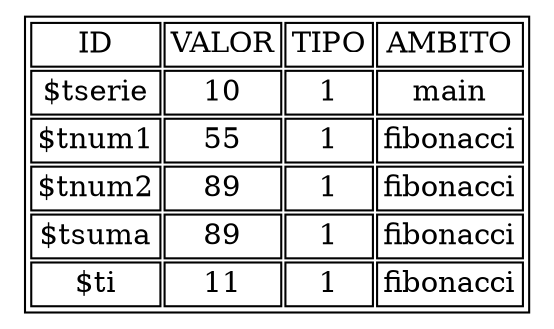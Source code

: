 digraph H {
aHtmlTable [
shape=plaintext
label=<
<table border='1' cellborder='1'>
<tr>
<td>ID</td>
<td>VALOR</td>
<td>TIPO</td>
<td>AMBITO</td>
</tr>
<tr>
<td>$tserie</td>
<td>10</td>
<td>1</td>
<td>main</td>
</tr>
<tr>
<td>$tnum1</td>
<td>55</td>
<td>1</td>
<td>fibonacci</td>
</tr>
<tr>
<td>$tnum2</td>
<td>89</td>
<td>1</td>
<td>fibonacci</td>
</tr>
<tr>
<td>$tsuma</td>
<td>89</td>
<td>1</td>
<td>fibonacci</td>
</tr>
<tr>
<td>$ti</td>
<td>11</td>
<td>1</td>
<td>fibonacci</td>
</tr>
</table>
>];
}
